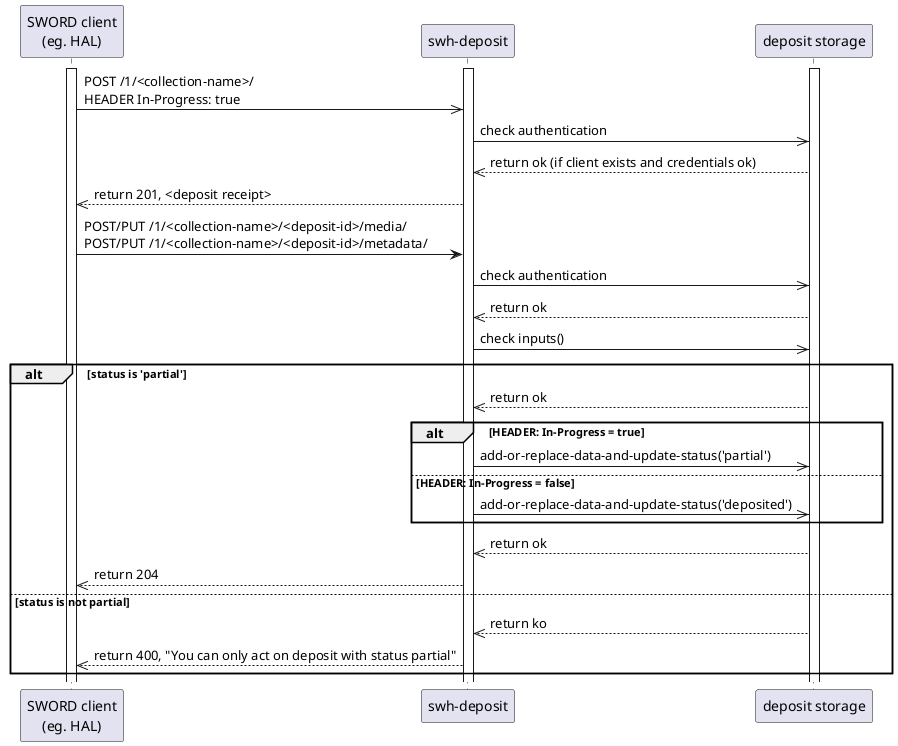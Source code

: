 @startuml
  participant CLIENT as "SWORD client\n(eg. HAL)"
  participant DEPOSIT as "swh-deposit"
  participant DEPOSIT_STORAGE as "deposit storage"

  activate CLIENT
  activate DEPOSIT
  activate DEPOSIT_STORAGE

  CLIENT ->> DEPOSIT: POST /1/<collection-name>/\nHEADER In-Progress: true

  DEPOSIT ->> DEPOSIT_STORAGE: check authentication
  DEPOSIT_STORAGE -->> DEPOSIT: return ok (if client exists and credentials ok)

  DEPOSIT -->> CLIENT: return 201, <deposit receipt>


  CLIENT -> DEPOSIT: POST/PUT /1/<collection-name>/<deposit-id>/media/\nPOST/PUT /1/<collection-name>/<deposit-id>/metadata/

  DEPOSIT ->> DEPOSIT_STORAGE: check authentication
  DEPOSIT_STORAGE -->> DEPOSIT: return ok

  DEPOSIT ->> DEPOSIT_STORAGE: check inputs()

  alt status is 'partial'
    DEPOSIT_STORAGE -->> DEPOSIT: return ok
    alt HEADER: In-Progress = true
      DEPOSIT ->> DEPOSIT_STORAGE: add-or-replace-data-and-update-status('partial')
    else HEADER: In-Progress = false
      DEPOSIT ->> DEPOSIT_STORAGE: add-or-replace-data-and-update-status('deposited')
    end
    DEPOSIT_STORAGE -->> DEPOSIT: return ok
    DEPOSIT -->> CLIENT: return 204
  else status is not partial
    DEPOSIT_STORAGE -->> DEPOSIT: return ko
    DEPOSIT -->> CLIENT: return 400, "You can only act on deposit with status partial"
  end

@enduml
